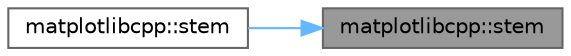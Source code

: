 digraph "matplotlibcpp::stem"
{
 // LATEX_PDF_SIZE
  bgcolor="transparent";
  edge [fontname=Helvetica,fontsize=10,labelfontname=Helvetica,labelfontsize=10];
  node [fontname=Helvetica,fontsize=10,shape=box,height=0.2,width=0.4];
  rankdir="RL";
  Node1 [id="Node000001",label="matplotlibcpp::stem",height=0.2,width=0.4,color="gray40", fillcolor="grey60", style="filled", fontcolor="black",tooltip=" "];
  Node1 -> Node2 [id="edge1_Node000001_Node000002",dir="back",color="steelblue1",style="solid",tooltip=" "];
  Node2 [id="Node000002",label="matplotlibcpp::stem",height=0.2,width=0.4,color="grey40", fillcolor="white", style="filled",URL="$namespacematplotlibcpp.html#a40ac4e0d416fad21899637dcf8d281c6",tooltip=" "];
}
